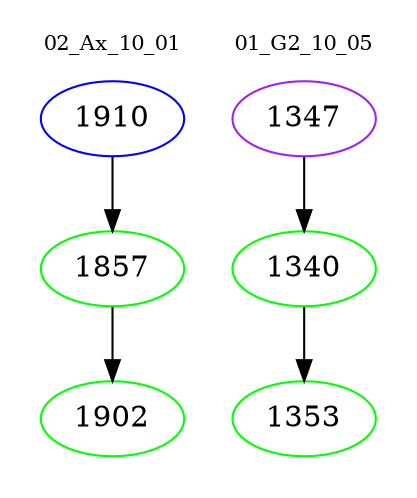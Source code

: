 digraph{
subgraph cluster_0 {
color = white
label = "02_Ax_10_01";
fontsize=10;
T0_1910 [label="1910", color="blue"]
T0_1910 -> T0_1857 [color="black"]
T0_1857 [label="1857", color="green"]
T0_1857 -> T0_1902 [color="black"]
T0_1902 [label="1902", color="green"]
}
subgraph cluster_1 {
color = white
label = "01_G2_10_05";
fontsize=10;
T1_1347 [label="1347", color="purple"]
T1_1347 -> T1_1340 [color="black"]
T1_1340 [label="1340", color="green"]
T1_1340 -> T1_1353 [color="black"]
T1_1353 [label="1353", color="green"]
}
}
